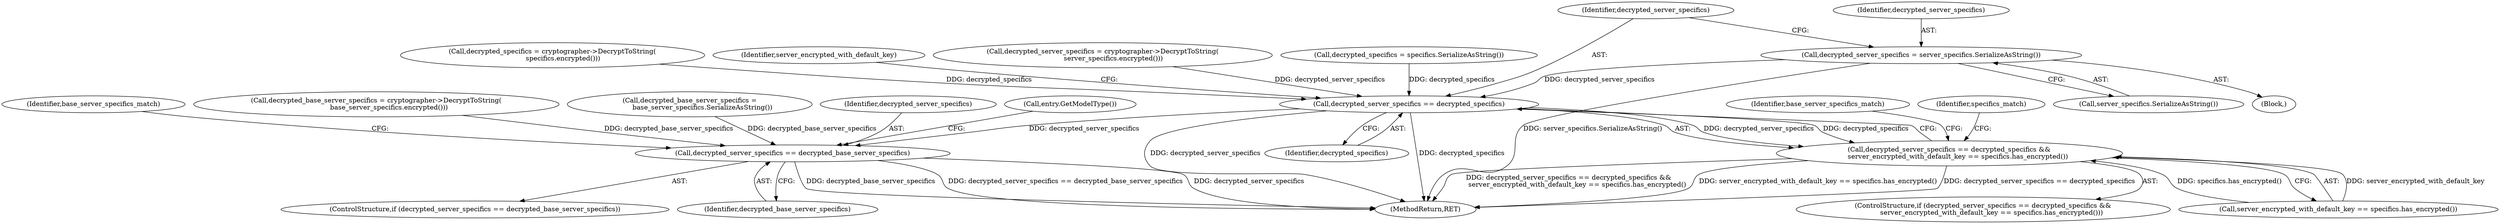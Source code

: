 digraph "0_Chrome_fcd3a7a671ecf2d5f46ea34787d27507a914d2f5_5@API" {
"1000245" [label="(Call,decrypted_server_specifics = server_specifics.SerializeAsString())"];
"1000250" [label="(Call,decrypted_server_specifics == decrypted_specifics)"];
"1000249" [label="(Call,decrypted_server_specifics == decrypted_specifics &&\n        server_encrypted_with_default_key == specifics.has_encrypted())"];
"1000286" [label="(Call,decrypted_server_specifics == decrypted_base_server_specifics)"];
"1000517" [label="(MethodReturn,RET)"];
"1000286" [label="(Call,decrypted_server_specifics == decrypted_base_server_specifics)"];
"1000239" [label="(Call,decrypted_server_specifics = cryptographer->DecryptToString(\n          server_specifics.encrypted()))"];
"1000285" [label="(ControlStructure,if (decrypted_server_specifics == decrypted_base_server_specifics))"];
"1000290" [label="(Identifier,base_server_specifics_match)"];
"1000245" [label="(Call,decrypted_server_specifics = server_specifics.SerializeAsString())"];
"1000229" [label="(Call,decrypted_specifics = specifics.SerializeAsString())"];
"1000252" [label="(Identifier,decrypted_specifics)"];
"1000262" [label="(Identifier,base_server_specifics_match)"];
"1000246" [label="(Identifier,decrypted_server_specifics)"];
"1000248" [label="(ControlStructure,if (decrypted_server_specifics == decrypted_specifics &&\n        server_encrypted_with_default_key == specifics.has_encrypted()))"];
"1000281" [label="(Call,decrypted_base_server_specifics = cryptographer->DecryptToString(\n            base_server_specifics.encrypted()))"];
"1000247" [label="(Call,server_specifics.SerializeAsString())"];
"1000276" [label="(Call,decrypted_base_server_specifics =\n            base_server_specifics.SerializeAsString())"];
"1000287" [label="(Identifier,decrypted_server_specifics)"];
"1000244" [label="(Block,)"];
"1000251" [label="(Identifier,decrypted_server_specifics)"];
"1000253" [label="(Call,server_encrypted_with_default_key == specifics.has_encrypted())"];
"1000250" [label="(Call,decrypted_server_specifics == decrypted_specifics)"];
"1000223" [label="(Call,decrypted_specifics = cryptographer->DecryptToString(\n          specifics.encrypted()))"];
"1000249" [label="(Call,decrypted_server_specifics == decrypted_specifics &&\n        server_encrypted_with_default_key == specifics.has_encrypted())"];
"1000254" [label="(Identifier,server_encrypted_with_default_key)"];
"1000294" [label="(Call,entry.GetModelType())"];
"1000288" [label="(Identifier,decrypted_base_server_specifics)"];
"1000258" [label="(Identifier,specifics_match)"];
"1000245" -> "1000244"  [label="AST: "];
"1000245" -> "1000247"  [label="CFG: "];
"1000246" -> "1000245"  [label="AST: "];
"1000247" -> "1000245"  [label="AST: "];
"1000251" -> "1000245"  [label="CFG: "];
"1000245" -> "1000517"  [label="DDG: server_specifics.SerializeAsString()"];
"1000245" -> "1000250"  [label="DDG: decrypted_server_specifics"];
"1000250" -> "1000249"  [label="AST: "];
"1000250" -> "1000252"  [label="CFG: "];
"1000251" -> "1000250"  [label="AST: "];
"1000252" -> "1000250"  [label="AST: "];
"1000254" -> "1000250"  [label="CFG: "];
"1000249" -> "1000250"  [label="CFG: "];
"1000250" -> "1000517"  [label="DDG: decrypted_server_specifics"];
"1000250" -> "1000517"  [label="DDG: decrypted_specifics"];
"1000250" -> "1000249"  [label="DDG: decrypted_server_specifics"];
"1000250" -> "1000249"  [label="DDG: decrypted_specifics"];
"1000239" -> "1000250"  [label="DDG: decrypted_server_specifics"];
"1000229" -> "1000250"  [label="DDG: decrypted_specifics"];
"1000223" -> "1000250"  [label="DDG: decrypted_specifics"];
"1000250" -> "1000286"  [label="DDG: decrypted_server_specifics"];
"1000249" -> "1000248"  [label="AST: "];
"1000249" -> "1000253"  [label="CFG: "];
"1000253" -> "1000249"  [label="AST: "];
"1000258" -> "1000249"  [label="CFG: "];
"1000262" -> "1000249"  [label="CFG: "];
"1000249" -> "1000517"  [label="DDG: server_encrypted_with_default_key == specifics.has_encrypted()"];
"1000249" -> "1000517"  [label="DDG: decrypted_server_specifics == decrypted_specifics"];
"1000249" -> "1000517"  [label="DDG: decrypted_server_specifics == decrypted_specifics &&\n        server_encrypted_with_default_key == specifics.has_encrypted()"];
"1000253" -> "1000249"  [label="DDG: server_encrypted_with_default_key"];
"1000253" -> "1000249"  [label="DDG: specifics.has_encrypted()"];
"1000286" -> "1000285"  [label="AST: "];
"1000286" -> "1000288"  [label="CFG: "];
"1000287" -> "1000286"  [label="AST: "];
"1000288" -> "1000286"  [label="AST: "];
"1000290" -> "1000286"  [label="CFG: "];
"1000294" -> "1000286"  [label="CFG: "];
"1000286" -> "1000517"  [label="DDG: decrypted_server_specifics == decrypted_base_server_specifics"];
"1000286" -> "1000517"  [label="DDG: decrypted_server_specifics"];
"1000286" -> "1000517"  [label="DDG: decrypted_base_server_specifics"];
"1000281" -> "1000286"  [label="DDG: decrypted_base_server_specifics"];
"1000276" -> "1000286"  [label="DDG: decrypted_base_server_specifics"];
}
